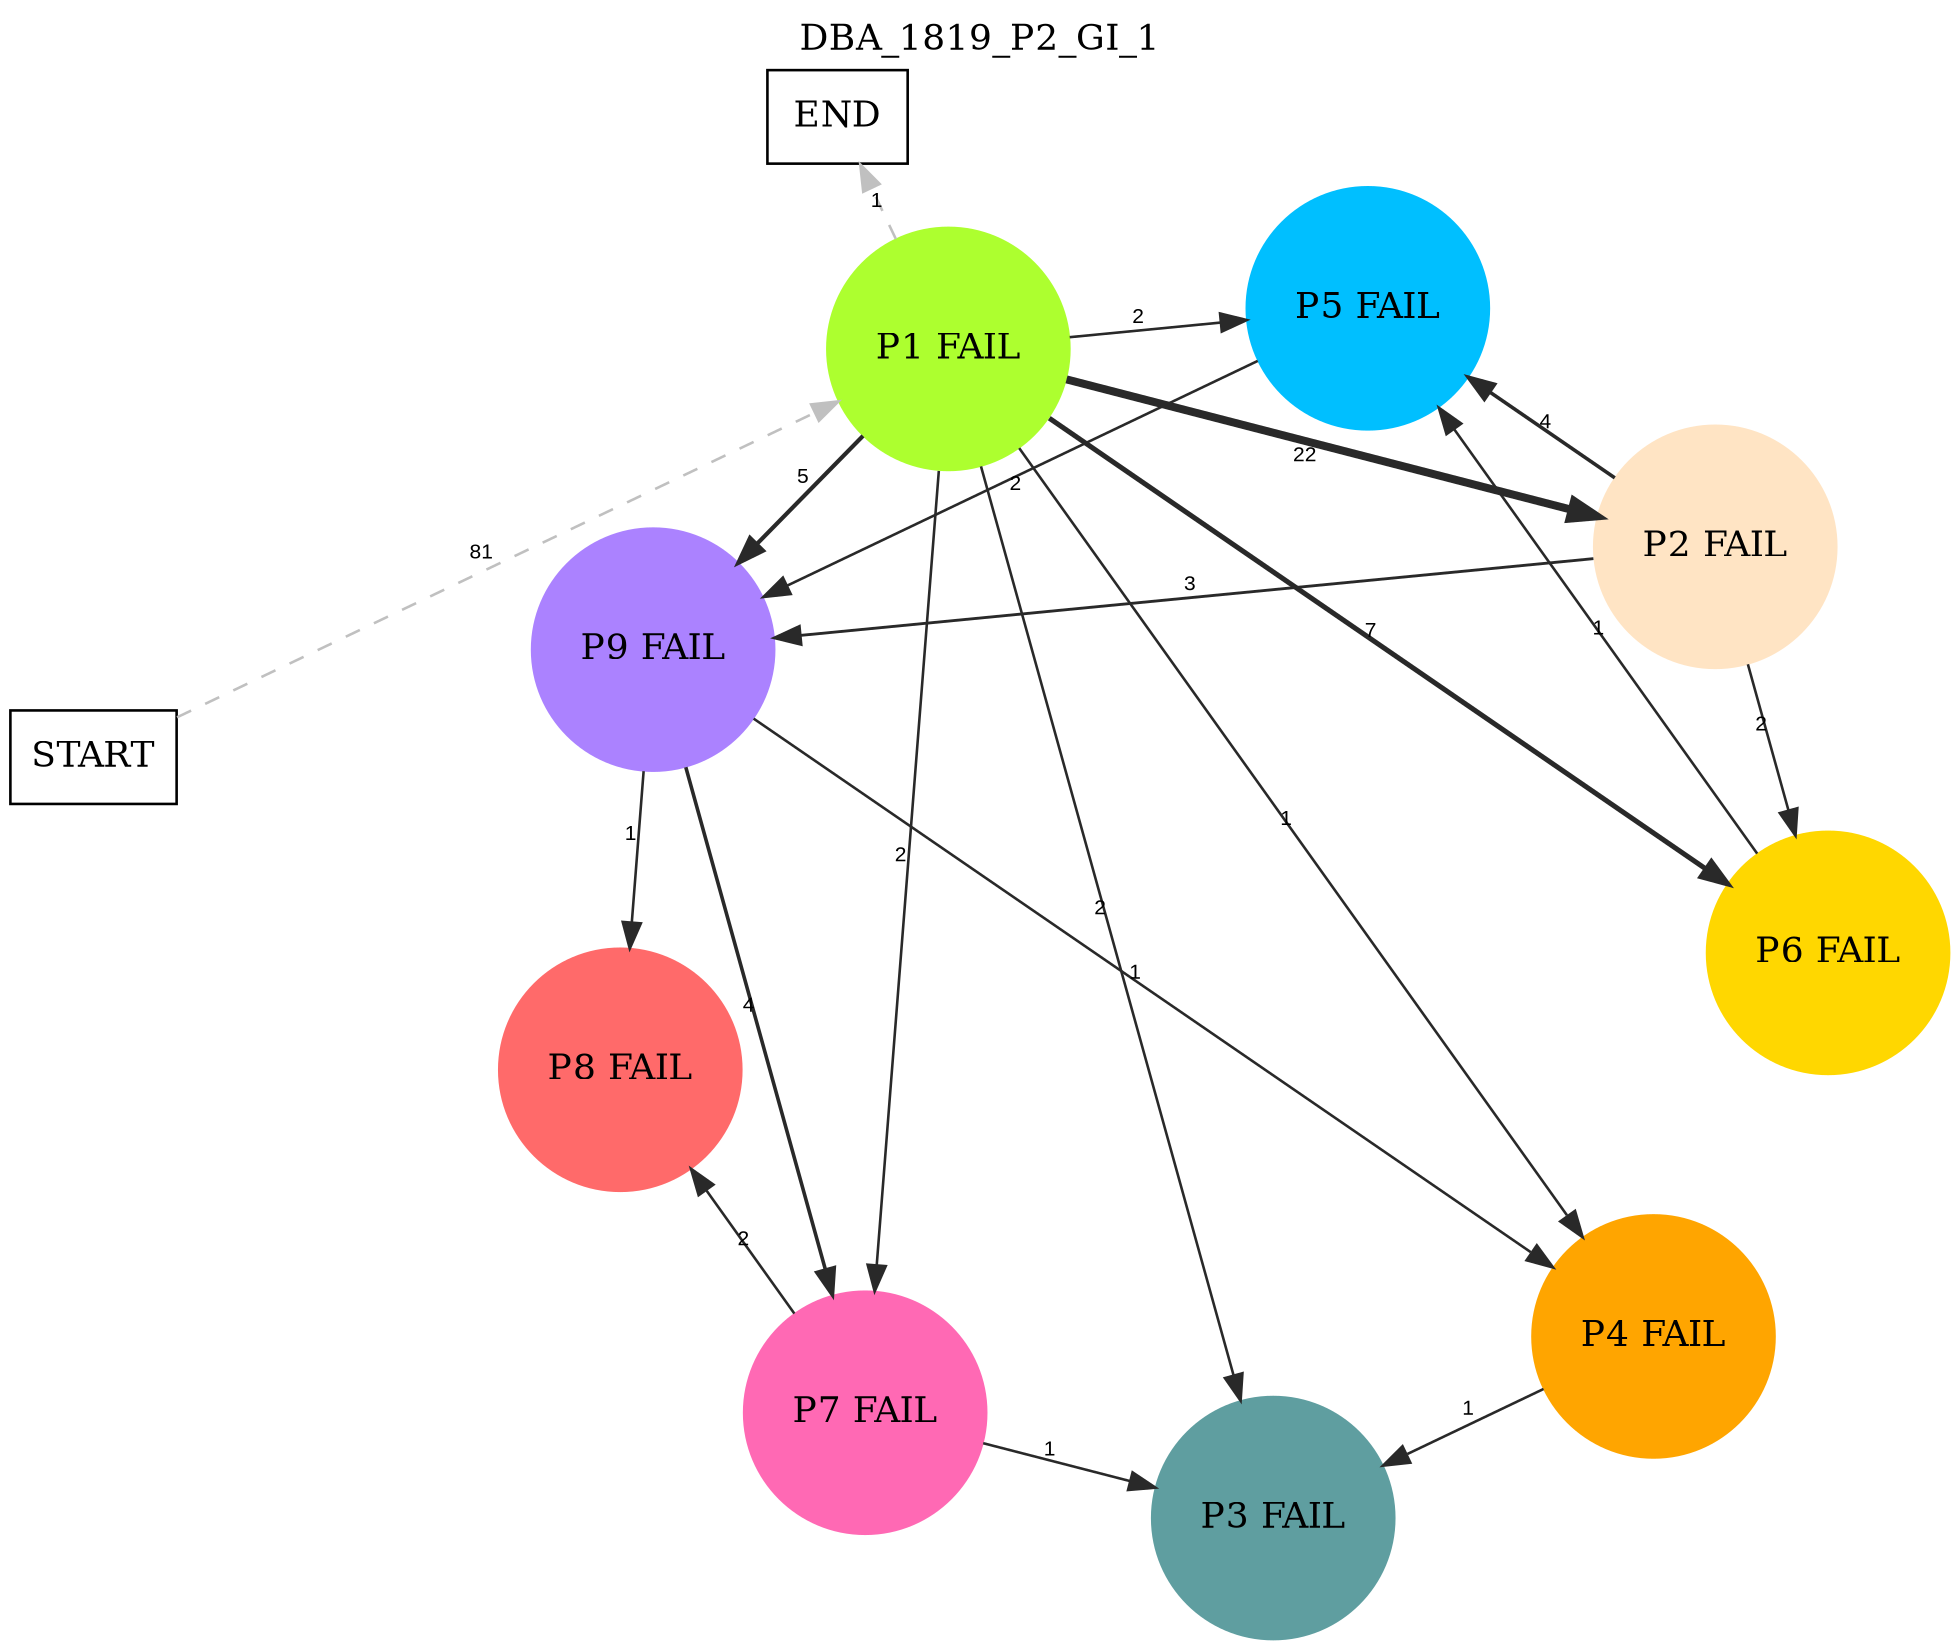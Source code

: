 digraph DBA_1819_P2_GI_1 {
	labelloc="t";
	label=DBA_1819_P2_GI_1;
	dpi = 150
	size="16,11!";
	margin = 0;
layout=circo;
"START" [shape=box, fillcolor=white, style=filled, color=black]
"P1 FAIL" [shape=circle, color=greenyellow, style=filled]
"P2 FAIL" [shape=circle, color=bisque, style=filled]
"P6 FAIL" [shape=circle, color=gold, style=filled]
"P5 FAIL" [shape=circle, color=deepskyblue, style=filled]
"P9 FAIL" [shape=circle, color=mediumpurple1, style=filled]
"P7 FAIL" [shape=circle, color=hotpink, style=filled]
"P8 FAIL" [shape=circle, color=indianred1, style=filled]
"P3 FAIL" [shape=circle, color=cadetblue, style=filled]
"P4 FAIL" [shape=circle, color=orange, style=filled]
"END" [shape=box, fillcolor=white, style=filled, color=black]
"START" -> "P1 FAIL" [ style = dashed color=grey label ="81" labelfloat=false fontname="Arial" fontsize=8]

"P1 FAIL" -> "P2 FAIL" [ color=grey16 penwidth = "3.09104245335832"label ="22" labelfloat=false fontname="Arial" fontsize=8]

"P1 FAIL" -> "P6 FAIL" [ color=grey16 penwidth = "1.94591014905531"label ="7" labelfloat=false fontname="Arial" fontsize=8]

"P1 FAIL" -> "P5 FAIL" [ color=grey16 penwidth = "1"label ="2" labelfloat=false fontname="Arial" fontsize=8]

"P1 FAIL" -> "P9 FAIL" [ color=grey16 penwidth = "1.6094379124341"label ="5" labelfloat=false fontname="Arial" fontsize=8]

"P1 FAIL" -> "P7 FAIL" [ color=grey16 penwidth = "1"label ="2" labelfloat=false fontname="Arial" fontsize=8]

"P1 FAIL" -> "P3 FAIL" [ color=grey16 penwidth = "1"label ="2" labelfloat=false fontname="Arial" fontsize=8]

"P1 FAIL" -> "P4 FAIL" [ color=grey16 penwidth = "1"label ="1" labelfloat=false fontname="Arial" fontsize=8]

"P1 FAIL" -> "END" [ style = dashed color=grey label ="1" labelfloat=false fontname="Arial" fontsize=8]

"P2 FAIL" -> "P6 FAIL" [ color=grey16 penwidth = "1"label ="2" labelfloat=false fontname="Arial" fontsize=8]

"P2 FAIL" -> "P5 FAIL" [ color=grey16 penwidth = "1.38629436111989"label ="4" labelfloat=false fontname="Arial" fontsize=8]

"P2 FAIL" -> "P9 FAIL" [ color=grey16 penwidth = "1.09861228866811"label ="3" labelfloat=false fontname="Arial" fontsize=8]

"P6 FAIL" -> "P5 FAIL" [ color=grey16 penwidth = "1"label ="1" labelfloat=false fontname="Arial" fontsize=8]

"P5 FAIL" -> "P9 FAIL" [ color=grey16 penwidth = "1"label ="2" labelfloat=false fontname="Arial" fontsize=8]

"P9 FAIL" -> "P7 FAIL" [ color=grey16 penwidth = "1.38629436111989"label ="4" labelfloat=false fontname="Arial" fontsize=8]

"P9 FAIL" -> "P8 FAIL" [ color=grey16 penwidth = "1"label ="1" labelfloat=false fontname="Arial" fontsize=8]

"P9 FAIL" -> "P4 FAIL" [ color=grey16 penwidth = "1"label ="1" labelfloat=false fontname="Arial" fontsize=8]

"P7 FAIL" -> "P8 FAIL" [ color=grey16 penwidth = "1"label ="2" labelfloat=false fontname="Arial" fontsize=8]

"P7 FAIL" -> "P3 FAIL" [ color=grey16 penwidth = "1"label ="1" labelfloat=false fontname="Arial" fontsize=8]

"P4 FAIL" -> "P3 FAIL" [ color=grey16 penwidth = "1"label ="1" labelfloat=false fontname="Arial" fontsize=8]

}
